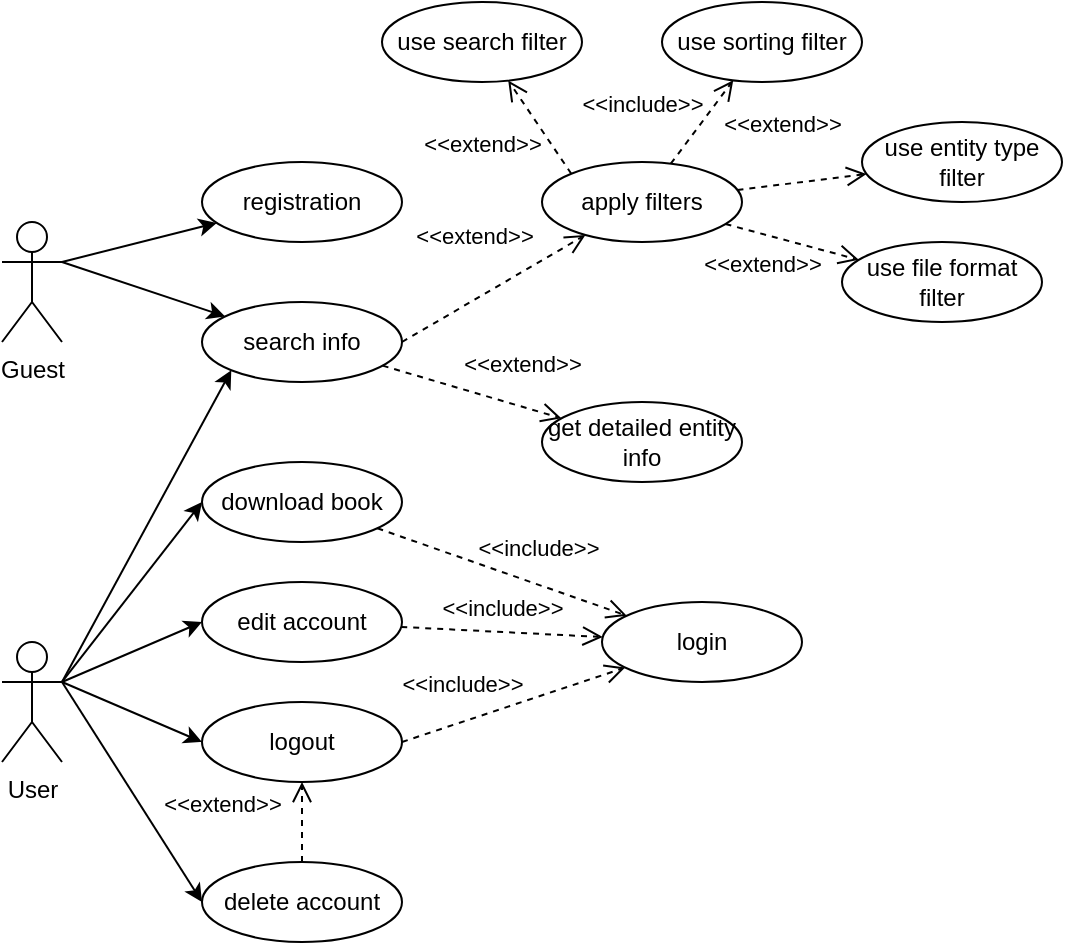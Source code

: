<mxfile version="12.3.2" type="device" pages="1"><diagram name="Page-1" id="9f46799a-70d6-7492-0946-bef42562c5a5"><mxGraphModel dx="807" dy="513" grid="1" gridSize="10" guides="1" tooltips="1" connect="1" arrows="1" fold="1" page="1" pageScale="1" pageWidth="1100" pageHeight="850" background="#ffffff" math="0" shadow="0"><root><mxCell id="0"/><mxCell id="1" parent="0"/><mxCell id="34juEHcgkGvMWc67zwlc-1" value="Guest" style="shape=umlActor;verticalLabelPosition=bottom;labelBackgroundColor=#ffffff;verticalAlign=top;html=1;" parent="1" vertex="1"><mxGeometry x="120" y="120" width="30" height="60" as="geometry"/></mxCell><mxCell id="34juEHcgkGvMWc67zwlc-24" style="edgeStyle=none;rounded=0;orthogonalLoop=1;jettySize=auto;html=1;exitX=1;exitY=0.333;exitDx=0;exitDy=0;exitPerimeter=0;entryX=0;entryY=0.5;entryDx=0;entryDy=0;" parent="1" source="34juEHcgkGvMWc67zwlc-6" target="34juEHcgkGvMWc67zwlc-13" edge="1"><mxGeometry relative="1" as="geometry"/></mxCell><mxCell id="34juEHcgkGvMWc67zwlc-25" style="edgeStyle=none;rounded=0;orthogonalLoop=1;jettySize=auto;html=1;exitX=1;exitY=0.333;exitDx=0;exitDy=0;exitPerimeter=0;entryX=0;entryY=0.5;entryDx=0;entryDy=0;" parent="1" source="34juEHcgkGvMWc67zwlc-6" target="34juEHcgkGvMWc67zwlc-11" edge="1"><mxGeometry relative="1" as="geometry"/></mxCell><mxCell id="34juEHcgkGvMWc67zwlc-26" style="edgeStyle=none;rounded=0;orthogonalLoop=1;jettySize=auto;html=1;exitX=1;exitY=0.333;exitDx=0;exitDy=0;exitPerimeter=0;entryX=0;entryY=0.5;entryDx=0;entryDy=0;" parent="1" source="34juEHcgkGvMWc67zwlc-6" target="34juEHcgkGvMWc67zwlc-10" edge="1"><mxGeometry relative="1" as="geometry"/></mxCell><mxCell id="34juEHcgkGvMWc67zwlc-27" style="edgeStyle=none;rounded=0;orthogonalLoop=1;jettySize=auto;html=1;exitX=1;exitY=0.333;exitDx=0;exitDy=0;exitPerimeter=0;entryX=0;entryY=0.5;entryDx=0;entryDy=0;" parent="1" source="34juEHcgkGvMWc67zwlc-6" target="34juEHcgkGvMWc67zwlc-12" edge="1"><mxGeometry relative="1" as="geometry"/></mxCell><mxCell id="34juEHcgkGvMWc67zwlc-35" style="edgeStyle=none;rounded=0;orthogonalLoop=1;jettySize=auto;html=1;exitX=1;exitY=0.333;exitDx=0;exitDy=0;exitPerimeter=0;entryX=0;entryY=1;entryDx=0;entryDy=0;" parent="1" source="34juEHcgkGvMWc67zwlc-6" target="34juEHcgkGvMWc67zwlc-31" edge="1"><mxGeometry relative="1" as="geometry"/></mxCell><mxCell id="34juEHcgkGvMWc67zwlc-6" value="User" style="shape=umlActor;verticalLabelPosition=bottom;labelBackgroundColor=#ffffff;verticalAlign=top;html=1;" parent="1" vertex="1"><mxGeometry x="120" y="330" width="30" height="60" as="geometry"/></mxCell><mxCell id="34juEHcgkGvMWc67zwlc-8" value="registration" style="ellipse;whiteSpace=wrap;html=1;" parent="1" vertex="1"><mxGeometry x="220" y="90" width="100" height="40" as="geometry"/></mxCell><mxCell id="34juEHcgkGvMWc67zwlc-9" value="login" style="ellipse;whiteSpace=wrap;html=1;" parent="1" vertex="1"><mxGeometry x="420" y="310" width="100" height="40" as="geometry"/></mxCell><mxCell id="34juEHcgkGvMWc67zwlc-10" value="logout" style="ellipse;whiteSpace=wrap;html=1;" parent="1" vertex="1"><mxGeometry x="220" y="360" width="100" height="40" as="geometry"/></mxCell><mxCell id="34juEHcgkGvMWc67zwlc-11" value="edit account" style="ellipse;whiteSpace=wrap;html=1;" parent="1" vertex="1"><mxGeometry x="220" y="300" width="100" height="40" as="geometry"/></mxCell><mxCell id="34juEHcgkGvMWc67zwlc-12" value="delete account" style="ellipse;whiteSpace=wrap;html=1;" parent="1" vertex="1"><mxGeometry x="220" y="440" width="100" height="40" as="geometry"/></mxCell><mxCell id="34juEHcgkGvMWc67zwlc-13" value="download book" style="ellipse;whiteSpace=wrap;html=1;" parent="1" vertex="1"><mxGeometry x="220" y="240" width="100" height="40" as="geometry"/></mxCell><mxCell id="34juEHcgkGvMWc67zwlc-16" value="&amp;lt;&amp;lt;include&amp;gt;&amp;gt;" style="html=1;verticalAlign=bottom;endArrow=open;dashed=1;endSize=8;" parent="1" source="34juEHcgkGvMWc67zwlc-13" target="34juEHcgkGvMWc67zwlc-9" edge="1"><mxGeometry x="0.239" y="9" relative="1" as="geometry"><mxPoint x="240" y="490" as="sourcePoint"/><mxPoint x="160" y="490" as="targetPoint"/><mxPoint as="offset"/></mxGeometry></mxCell><mxCell id="34juEHcgkGvMWc67zwlc-20" value="&amp;lt;&amp;lt;extend&amp;gt;&amp;gt;" style="html=1;verticalAlign=bottom;endArrow=open;dashed=1;endSize=8;exitX=0.5;exitY=0;exitDx=0;exitDy=0;" parent="1" source="34juEHcgkGvMWc67zwlc-12" target="34juEHcgkGvMWc67zwlc-10" edge="1"><mxGeometry y="40" relative="1" as="geometry"><mxPoint x="220" y="420" as="sourcePoint"/><mxPoint x="428.176" y="359.04" as="targetPoint"/><mxPoint as="offset"/></mxGeometry></mxCell><mxCell id="34juEHcgkGvMWc67zwlc-28" value="&amp;lt;&amp;lt;include&amp;gt;&amp;gt;" style="html=1;verticalAlign=bottom;endArrow=open;dashed=1;endSize=8;exitX=1;exitY=0.5;exitDx=0;exitDy=0;" parent="1" source="34juEHcgkGvMWc67zwlc-10" target="34juEHcgkGvMWc67zwlc-9" edge="1"><mxGeometry x="-0.408" y="9" relative="1" as="geometry"><mxPoint x="317.695" y="283.14" as="sourcePoint"/><mxPoint x="442.305" y="326.86" as="targetPoint"/><mxPoint as="offset"/></mxGeometry></mxCell><mxCell id="34juEHcgkGvMWc67zwlc-29" value="&amp;lt;&amp;lt;include&amp;gt;&amp;gt;" style="html=1;verticalAlign=bottom;endArrow=open;dashed=1;endSize=8;" parent="1" source="34juEHcgkGvMWc67zwlc-11" target="34juEHcgkGvMWc67zwlc-9" edge="1"><mxGeometry x="-0.003" y="3" relative="1" as="geometry"><mxPoint x="317.695" y="283.14" as="sourcePoint"/><mxPoint x="442.305" y="326.86" as="targetPoint"/><mxPoint as="offset"/></mxGeometry></mxCell><mxCell id="34juEHcgkGvMWc67zwlc-30" style="edgeStyle=none;rounded=0;orthogonalLoop=1;jettySize=auto;html=1;exitX=1;exitY=0.333;exitDx=0;exitDy=0;exitPerimeter=0;" parent="1" source="34juEHcgkGvMWc67zwlc-1" target="34juEHcgkGvMWc67zwlc-8" edge="1"><mxGeometry relative="1" as="geometry"><mxPoint x="160.0" y="360" as="sourcePoint"/><mxPoint x="230.0" y="270" as="targetPoint"/></mxGeometry></mxCell><mxCell id="34juEHcgkGvMWc67zwlc-31" value="search info" style="ellipse;whiteSpace=wrap;html=1;" parent="1" vertex="1"><mxGeometry x="220" y="160" width="100" height="40" as="geometry"/></mxCell><mxCell id="34juEHcgkGvMWc67zwlc-32" value="apply filters" style="ellipse;whiteSpace=wrap;html=1;" parent="1" vertex="1"><mxGeometry x="390" y="90" width="100" height="40" as="geometry"/></mxCell><mxCell id="34juEHcgkGvMWc67zwlc-33" value="&amp;lt;&amp;lt;extend&amp;gt;&amp;gt;" style="html=1;verticalAlign=bottom;endArrow=open;dashed=1;endSize=8;exitX=1;exitY=0.5;exitDx=0;exitDy=0;" parent="1" source="34juEHcgkGvMWc67zwlc-31" target="34juEHcgkGvMWc67zwlc-32" edge="1"><mxGeometry y="20" relative="1" as="geometry"><mxPoint x="450" y="190" as="sourcePoint"/><mxPoint x="280" y="450" as="targetPoint"/><mxPoint as="offset"/></mxGeometry></mxCell><mxCell id="34juEHcgkGvMWc67zwlc-34" style="edgeStyle=none;rounded=0;orthogonalLoop=1;jettySize=auto;html=1;exitX=1;exitY=0.333;exitDx=0;exitDy=0;exitPerimeter=0;" parent="1" source="34juEHcgkGvMWc67zwlc-1" target="34juEHcgkGvMWc67zwlc-31" edge="1"><mxGeometry relative="1" as="geometry"><mxPoint x="160" y="150" as="sourcePoint"/><mxPoint x="237.6" y="130.6" as="targetPoint"/></mxGeometry></mxCell><mxCell id="WB_e7xiRrxAn9_ukGFhv-1" value="use sorting filter" style="ellipse;whiteSpace=wrap;html=1;" vertex="1" parent="1"><mxGeometry x="450" y="10" width="100" height="40" as="geometry"/></mxCell><mxCell id="WB_e7xiRrxAn9_ukGFhv-2" value="use entity type filter" style="ellipse;whiteSpace=wrap;html=1;" vertex="1" parent="1"><mxGeometry x="550" y="70" width="100" height="40" as="geometry"/></mxCell><mxCell id="WB_e7xiRrxAn9_ukGFhv-3" value="use file format filter" style="ellipse;whiteSpace=wrap;html=1;" vertex="1" parent="1"><mxGeometry x="540" y="130" width="100" height="40" as="geometry"/></mxCell><mxCell id="WB_e7xiRrxAn9_ukGFhv-5" value="&amp;lt;&amp;lt;extend&amp;gt;&amp;gt;" style="html=1;verticalAlign=bottom;endArrow=open;dashed=1;endSize=8;" edge="1" parent="1" source="34juEHcgkGvMWc67zwlc-32" target="WB_e7xiRrxAn9_ukGFhv-2"><mxGeometry x="-0.229" y="21" relative="1" as="geometry"><mxPoint x="330" y="190" as="sourcePoint"/><mxPoint x="456.262" y="134.761" as="targetPoint"/><mxPoint as="offset"/></mxGeometry></mxCell><mxCell id="WB_e7xiRrxAn9_ukGFhv-6" value="&amp;lt;&amp;lt;extend&amp;gt;&amp;gt;" style="html=1;verticalAlign=bottom;endArrow=open;dashed=1;endSize=8;" edge="1" parent="1" source="34juEHcgkGvMWc67zwlc-32" target="WB_e7xiRrxAn9_ukGFhv-3"><mxGeometry x="-0.273" y="-23" relative="1" as="geometry"><mxPoint x="535.939" y="112.104" as="sourcePoint"/><mxPoint x="554.482" y="108.276" as="targetPoint"/><mxPoint as="offset"/></mxGeometry></mxCell><mxCell id="WB_e7xiRrxAn9_ukGFhv-7" value="&amp;lt;&amp;lt;include&amp;gt;&amp;gt;" style="html=1;verticalAlign=bottom;endArrow=open;dashed=1;endSize=8;" edge="1" parent="1" source="34juEHcgkGvMWc67zwlc-32" target="WB_e7xiRrxAn9_ukGFhv-1"><mxGeometry x="-0.691" y="24" relative="1" as="geometry"><mxPoint x="317.831" y="283.077" as="sourcePoint"/><mxPoint x="442.371" y="326.83" as="targetPoint"/><mxPoint as="offset"/></mxGeometry></mxCell><mxCell id="WB_e7xiRrxAn9_ukGFhv-8" value="get detailed entity info" style="ellipse;whiteSpace=wrap;html=1;" vertex="1" parent="1"><mxGeometry x="390" y="210" width="100" height="40" as="geometry"/></mxCell><mxCell id="WB_e7xiRrxAn9_ukGFhv-9" value="&amp;lt;&amp;lt;extend&amp;gt;&amp;gt;" style="html=1;verticalAlign=bottom;endArrow=open;dashed=1;endSize=8;" edge="1" parent="1" source="34juEHcgkGvMWc67zwlc-31" target="WB_e7xiRrxAn9_ukGFhv-8"><mxGeometry x="0.484" y="12" relative="1" as="geometry"><mxPoint x="330" y="190" as="sourcePoint"/><mxPoint x="421.724" y="136.495" as="targetPoint"/><mxPoint as="offset"/></mxGeometry></mxCell><mxCell id="WB_e7xiRrxAn9_ukGFhv-10" value="use search filter" style="ellipse;whiteSpace=wrap;html=1;" vertex="1" parent="1"><mxGeometry x="310" y="10" width="100" height="40" as="geometry"/></mxCell><mxCell id="WB_e7xiRrxAn9_ukGFhv-11" value="&amp;lt;&amp;lt;extend&amp;gt;&amp;gt;" style="html=1;verticalAlign=bottom;endArrow=open;dashed=1;endSize=8;exitX=0;exitY=0;exitDx=0;exitDy=0;" edge="1" parent="1" source="34juEHcgkGvMWc67zwlc-32" target="WB_e7xiRrxAn9_ukGFhv-10"><mxGeometry x="0.063" y="34" relative="1" as="geometry"><mxPoint x="497.724" y="114.035" as="sourcePoint"/><mxPoint x="562.276" y="105.965" as="targetPoint"/><mxPoint as="offset"/></mxGeometry></mxCell></root></mxGraphModel></diagram></mxfile>
